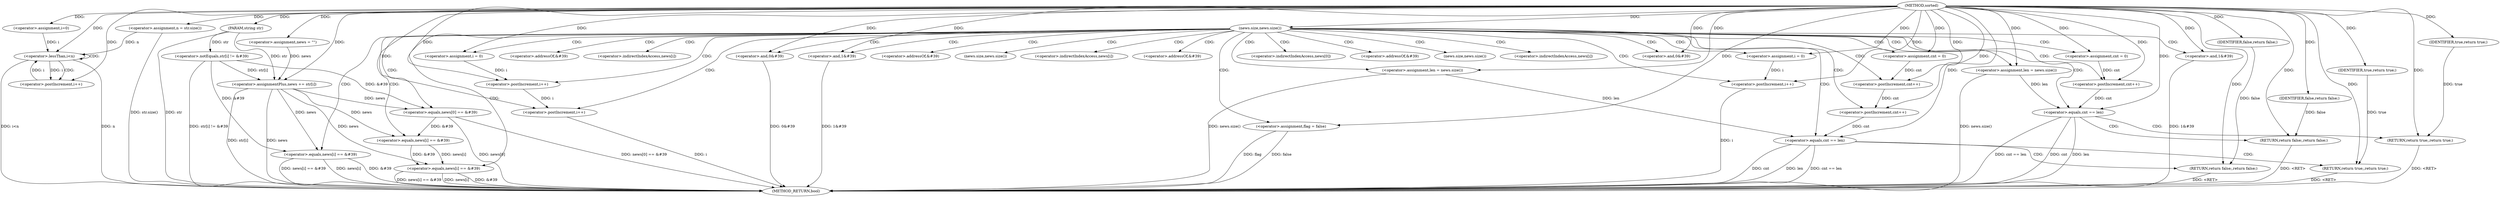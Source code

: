 digraph "sorted" {  
"1000202" [label = "(METHOD,sorted)" ]
"1000337" [label = "(METHOD_RETURN,bool)" ]
"1000203" [label = "(PARAM,string str)" ]
"1000206" [label = "(<operator>.assignment,news = \"\")" ]
"1000210" [label = "(<operator>.assignment,n = str.size())" ]
"1000223" [label = "(<operator>.notEquals,str[i] != &#39)" ]
"1000231" [label = "(<operator>.assignmentPlus,news += str[i])" ]
"1000215" [label = "(<operator>.assignment,i=0)" ]
"1000218" [label = "(<operator>.lessThan,i<n)" ]
"1000221" [label = "(<operator>.postIncrement,i++)" ]
"1000237" [label = "(news.size,news.size())" ]
"1000240" [label = "(<operator>.assignment,flag = false)" ]
"1000243" [label = "(<operator>.equals,news[0] == &#39)" ]
"1000249" [label = "(<operator>.and,0&#39)" ]
"1000254" [label = "(<operator>.assignment,cnt = 0)" ]
"1000258" [label = "(<operator>.assignment,i = 0)" ]
"1000262" [label = "(<operator>.assignment,len = news.size())" ]
"1000265" [label = "(<operator>.equals,news[i] == &#39)" ]
"1000271" [label = "(<operator>.and,0&#39)" ]
"1000279" [label = "(<operator>.equals,news[i] == &#39)" ]
"1000285" [label = "(<operator>.and,1&#39)" ]
"1000299" [label = "(RETURN,return false;,return false;)" ]
"1000304" [label = "(<operator>.assignment,cnt = 0)" ]
"1000308" [label = "(<operator>.assignment,i = 0)" ]
"1000312" [label = "(<operator>.assignment,len = news.size())" ]
"1000315" [label = "(<operator>.equals,news[i] == &#39)" ]
"1000321" [label = "(<operator>.and,1&#39)" ]
"1000335" [label = "(RETURN,return false;,return false;)" ]
"1000275" [label = "(<operator>.postIncrement,cnt++)" ]
"1000277" [label = "(<operator>.postIncrement,i++)" ]
"1000289" [label = "(<operator>.postIncrement,cnt++)" ]
"1000291" [label = "(<operator>.postIncrement,i++)" ]
"1000294" [label = "(<operator>.equals,cnt == len)" ]
"1000297" [label = "(RETURN,return true;,return true;)" ]
"1000300" [label = "(IDENTIFIER,false,return false;)" ]
"1000325" [label = "(<operator>.postIncrement,cnt++)" ]
"1000327" [label = "(<operator>.postIncrement,i++)" ]
"1000330" [label = "(<operator>.equals,cnt == len)" ]
"1000333" [label = "(RETURN,return true;,return true;)" ]
"1000336" [label = "(IDENTIFIER,false,return false;)" ]
"1000298" [label = "(IDENTIFIER,true,return true;)" ]
"1000334" [label = "(IDENTIFIER,true,return true;)" ]
"1000244" [label = "(<operator>.indirectIndexAccess,news[0])" ]
"1000247" [label = "(<operator>.addressOf,&#39)" ]
"1000264" [label = "(news.size,news.size())" ]
"1000266" [label = "(<operator>.indirectIndexAccess,news[i])" ]
"1000269" [label = "(<operator>.addressOf,&#39)" ]
"1000280" [label = "(<operator>.indirectIndexAccess,news[i])" ]
"1000283" [label = "(<operator>.addressOf,&#39)" ]
"1000314" [label = "(news.size,news.size())" ]
"1000316" [label = "(<operator>.indirectIndexAccess,news[i])" ]
"1000319" [label = "(<operator>.addressOf,&#39)" ]
  "1000299" -> "1000337"  [ label = "DDG: <RET>"] 
  "1000203" -> "1000337"  [ label = "DDG: str"] 
  "1000210" -> "1000337"  [ label = "DDG: str.size()"] 
  "1000218" -> "1000337"  [ label = "DDG: n"] 
  "1000218" -> "1000337"  [ label = "DDG: i<n"] 
  "1000223" -> "1000337"  [ label = "DDG: str[i] != &#39"] 
  "1000231" -> "1000337"  [ label = "DDG: news"] 
  "1000231" -> "1000337"  [ label = "DDG: str[i]"] 
  "1000312" -> "1000337"  [ label = "DDG: news.size()"] 
  "1000315" -> "1000337"  [ label = "DDG: news[i]"] 
  "1000315" -> "1000337"  [ label = "DDG: &#39"] 
  "1000315" -> "1000337"  [ label = "DDG: news[i] == &#39"] 
  "1000321" -> "1000337"  [ label = "DDG: 1&#39"] 
  "1000327" -> "1000337"  [ label = "DDG: i"] 
  "1000330" -> "1000337"  [ label = "DDG: cnt"] 
  "1000330" -> "1000337"  [ label = "DDG: len"] 
  "1000330" -> "1000337"  [ label = "DDG: cnt == len"] 
  "1000240" -> "1000337"  [ label = "DDG: flag"] 
  "1000243" -> "1000337"  [ label = "DDG: news[0]"] 
  "1000243" -> "1000337"  [ label = "DDG: news[0] == &#39"] 
  "1000262" -> "1000337"  [ label = "DDG: news.size()"] 
  "1000271" -> "1000337"  [ label = "DDG: 0&#39"] 
  "1000279" -> "1000337"  [ label = "DDG: news[i]"] 
  "1000279" -> "1000337"  [ label = "DDG: &#39"] 
  "1000279" -> "1000337"  [ label = "DDG: news[i] == &#39"] 
  "1000285" -> "1000337"  [ label = "DDG: 1&#39"] 
  "1000291" -> "1000337"  [ label = "DDG: i"] 
  "1000294" -> "1000337"  [ label = "DDG: cnt"] 
  "1000294" -> "1000337"  [ label = "DDG: len"] 
  "1000294" -> "1000337"  [ label = "DDG: cnt == len"] 
  "1000335" -> "1000337"  [ label = "DDG: <RET>"] 
  "1000333" -> "1000337"  [ label = "DDG: <RET>"] 
  "1000297" -> "1000337"  [ label = "DDG: <RET>"] 
  "1000240" -> "1000337"  [ label = "DDG: false"] 
  "1000202" -> "1000203"  [ label = "DDG: "] 
  "1000202" -> "1000206"  [ label = "DDG: "] 
  "1000202" -> "1000210"  [ label = "DDG: "] 
  "1000223" -> "1000231"  [ label = "DDG: str[i]"] 
  "1000203" -> "1000231"  [ label = "DDG: str"] 
  "1000202" -> "1000215"  [ label = "DDG: "] 
  "1000203" -> "1000223"  [ label = "DDG: str"] 
  "1000206" -> "1000231"  [ label = "DDG: news"] 
  "1000202" -> "1000231"  [ label = "DDG: "] 
  "1000202" -> "1000237"  [ label = "DDG: "] 
  "1000215" -> "1000218"  [ label = "DDG: i"] 
  "1000221" -> "1000218"  [ label = "DDG: i"] 
  "1000202" -> "1000218"  [ label = "DDG: "] 
  "1000210" -> "1000218"  [ label = "DDG: n"] 
  "1000218" -> "1000221"  [ label = "DDG: i"] 
  "1000202" -> "1000221"  [ label = "DDG: "] 
  "1000202" -> "1000240"  [ label = "DDG: "] 
  "1000231" -> "1000243"  [ label = "DDG: news"] 
  "1000223" -> "1000243"  [ label = "DDG: &#39"] 
  "1000202" -> "1000249"  [ label = "DDG: "] 
  "1000202" -> "1000254"  [ label = "DDG: "] 
  "1000202" -> "1000258"  [ label = "DDG: "] 
  "1000202" -> "1000262"  [ label = "DDG: "] 
  "1000300" -> "1000299"  [ label = "DDG: false"] 
  "1000202" -> "1000299"  [ label = "DDG: "] 
  "1000202" -> "1000304"  [ label = "DDG: "] 
  "1000202" -> "1000308"  [ label = "DDG: "] 
  "1000202" -> "1000312"  [ label = "DDG: "] 
  "1000336" -> "1000335"  [ label = "DDG: false"] 
  "1000202" -> "1000335"  [ label = "DDG: "] 
  "1000231" -> "1000265"  [ label = "DDG: news"] 
  "1000243" -> "1000265"  [ label = "DDG: &#39"] 
  "1000202" -> "1000271"  [ label = "DDG: "] 
  "1000231" -> "1000279"  [ label = "DDG: news"] 
  "1000265" -> "1000279"  [ label = "DDG: news[i]"] 
  "1000265" -> "1000279"  [ label = "DDG: &#39"] 
  "1000202" -> "1000285"  [ label = "DDG: "] 
  "1000298" -> "1000297"  [ label = "DDG: true"] 
  "1000202" -> "1000297"  [ label = "DDG: "] 
  "1000202" -> "1000300"  [ label = "DDG: "] 
  "1000231" -> "1000315"  [ label = "DDG: news"] 
  "1000223" -> "1000315"  [ label = "DDG: &#39"] 
  "1000202" -> "1000321"  [ label = "DDG: "] 
  "1000334" -> "1000333"  [ label = "DDG: true"] 
  "1000202" -> "1000333"  [ label = "DDG: "] 
  "1000202" -> "1000336"  [ label = "DDG: "] 
  "1000254" -> "1000275"  [ label = "DDG: cnt"] 
  "1000202" -> "1000275"  [ label = "DDG: "] 
  "1000258" -> "1000277"  [ label = "DDG: i"] 
  "1000202" -> "1000277"  [ label = "DDG: "] 
  "1000275" -> "1000289"  [ label = "DDG: cnt"] 
  "1000202" -> "1000289"  [ label = "DDG: "] 
  "1000277" -> "1000291"  [ label = "DDG: i"] 
  "1000202" -> "1000291"  [ label = "DDG: "] 
  "1000289" -> "1000294"  [ label = "DDG: cnt"] 
  "1000202" -> "1000294"  [ label = "DDG: "] 
  "1000262" -> "1000294"  [ label = "DDG: len"] 
  "1000202" -> "1000298"  [ label = "DDG: "] 
  "1000304" -> "1000325"  [ label = "DDG: cnt"] 
  "1000202" -> "1000325"  [ label = "DDG: "] 
  "1000308" -> "1000327"  [ label = "DDG: i"] 
  "1000202" -> "1000327"  [ label = "DDG: "] 
  "1000325" -> "1000330"  [ label = "DDG: cnt"] 
  "1000202" -> "1000330"  [ label = "DDG: "] 
  "1000312" -> "1000330"  [ label = "DDG: len"] 
  "1000202" -> "1000334"  [ label = "DDG: "] 
  "1000218" -> "1000221"  [ label = "CDG: "] 
  "1000218" -> "1000218"  [ label = "CDG: "] 
  "1000237" -> "1000247"  [ label = "CDG: "] 
  "1000237" -> "1000294"  [ label = "CDG: "] 
  "1000237" -> "1000258"  [ label = "CDG: "] 
  "1000237" -> "1000285"  [ label = "CDG: "] 
  "1000237" -> "1000315"  [ label = "CDG: "] 
  "1000237" -> "1000265"  [ label = "CDG: "] 
  "1000237" -> "1000312"  [ label = "CDG: "] 
  "1000237" -> "1000291"  [ label = "CDG: "] 
  "1000237" -> "1000243"  [ label = "CDG: "] 
  "1000237" -> "1000277"  [ label = "CDG: "] 
  "1000237" -> "1000321"  [ label = "CDG: "] 
  "1000237" -> "1000244"  [ label = "CDG: "] 
  "1000237" -> "1000266"  [ label = "CDG: "] 
  "1000237" -> "1000283"  [ label = "CDG: "] 
  "1000237" -> "1000262"  [ label = "CDG: "] 
  "1000237" -> "1000319"  [ label = "CDG: "] 
  "1000237" -> "1000330"  [ label = "CDG: "] 
  "1000237" -> "1000316"  [ label = "CDG: "] 
  "1000237" -> "1000269"  [ label = "CDG: "] 
  "1000237" -> "1000271"  [ label = "CDG: "] 
  "1000237" -> "1000254"  [ label = "CDG: "] 
  "1000237" -> "1000308"  [ label = "CDG: "] 
  "1000237" -> "1000280"  [ label = "CDG: "] 
  "1000237" -> "1000289"  [ label = "CDG: "] 
  "1000237" -> "1000314"  [ label = "CDG: "] 
  "1000237" -> "1000249"  [ label = "CDG: "] 
  "1000237" -> "1000304"  [ label = "CDG: "] 
  "1000237" -> "1000327"  [ label = "CDG: "] 
  "1000237" -> "1000325"  [ label = "CDG: "] 
  "1000237" -> "1000264"  [ label = "CDG: "] 
  "1000237" -> "1000240"  [ label = "CDG: "] 
  "1000237" -> "1000279"  [ label = "CDG: "] 
  "1000237" -> "1000275"  [ label = "CDG: "] 
  "1000294" -> "1000297"  [ label = "CDG: "] 
  "1000294" -> "1000299"  [ label = "CDG: "] 
  "1000330" -> "1000333"  [ label = "CDG: "] 
  "1000330" -> "1000335"  [ label = "CDG: "] 
}
